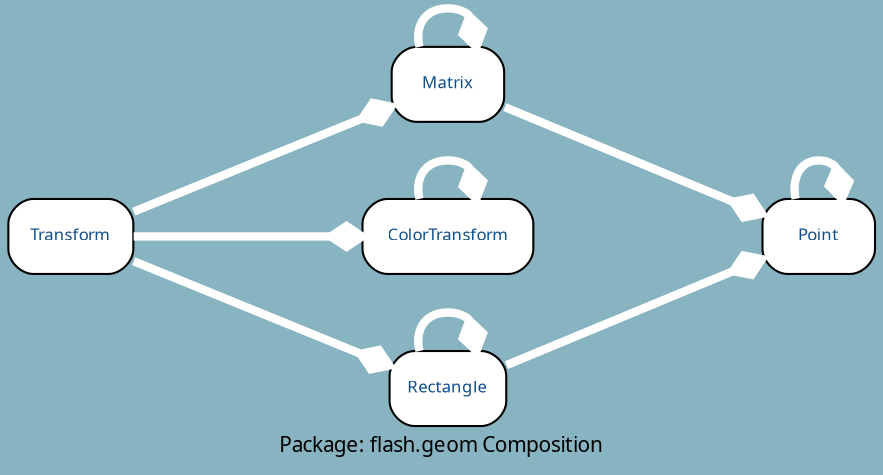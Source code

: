 digraph uml {
	graph [label="Package: flash.geom Composition", ratio=compress, rankdir=LR, size="24,12", fontname=Sans, fontsize=10, bgcolor="#88B3C1", fontcolor=black];
	node [label="\N", fontname=Sans, fontsize=8, shape=record, color=black, fontcolor=black];
	edge [fontname=Sans, fontsize=8, minlen=3, color=black, fontcolor=black];
	graph [lp="210,10",
		bb="0,0,420,219"];
	"flash.geom.Matrix" [label="{Matrix}", fontcolor="#104E8B", style="rounded,filled", fillcolor=white, URL="../types/flash/geom/Matrix.html", tooltip=Matrix, portPos=Matrix, pos="213,183", rects="186,165,240,201", width="0.75", height="0.50"];
	"flash.geom.Point" [label="{Point}", fontcolor="#104E8B", style="rounded,filled", fillcolor=white, URL="../types/flash/geom/Point.html", tooltip=Point, portPos=Point, pos="393,84", rects="366,66,420,102", width="0.75", height="0.50"];
	"flash.geom.Transform" [label="{Transform}", fontcolor="#104E8B", style="rounded,filled", fillcolor=white, URL="../types/flash/geom/Transform.html", tooltip=Transform, portPos=Transform, pos="30,111", rects="0,93,60,129", width="0.83", height="0.50"];
	"flash.geom.ColorTransform" [label="{ColorTransform}", fontcolor="#104E8B", style="rounded,filled", fillcolor=white, URL="../types/flash/geom/ColorTransform.html", tooltip=ColorTransform, portPos=ColorTransform, pos="213,111", rects="172,93,254,129", width="1.14", height="0.50"];
	"flash.geom.Rectangle" [label="{Rectangle}", fontcolor="#104E8B", style="rounded,filled", fillcolor=white, URL="../types/flash/geom/Rectangle.html", tooltip=Rectangle, portPos=Rectangle, pos="213,39", rects="185,21,242,57", width="0.78", height="0.50"];
	"flash.geom.Matrix" -> "flash.geom.Matrix" [color=white, style="setlinewidth(4)", arrowhead=diamond, arrowsize="1.25", pos="e,227,201 199,201 197,211 202,219 213,219 217,219 221,218 223,216"];
	"flash.geom.Matrix" -> "flash.geom.Point" [color=white, style="setlinewidth(4)", arrowhead=diamond, arrowsize="1.25", pos="e,366,99 240,168 270,151 318,125 353,106"];
	"flash.geom.Transform" -> "flash.geom.ColorTransform" [color=white, style="setlinewidth(4)", arrowhead=diamond, arrowsize="1.25", pos="e,172,111 60,111 86,111 125,111 157,111"];
	"flash.geom.Transform" -> "flash.geom.Matrix" [color=white, style="setlinewidth(4)", arrowhead=diamond, arrowsize="1.25", pos="e,186,172 60,123 90,134 138,153 172,167"];
	"flash.geom.Transform" -> "flash.geom.Rectangle" [color=white, style="setlinewidth(4)", arrowhead=diamond, arrowsize="1.25", pos="e,185,50 60,99 90,88 137,69 171,55"];
	"flash.geom.ColorTransform" -> "flash.geom.ColorTransform" [color=white, style="setlinewidth(4)", arrowhead=diamond, arrowsize="1.25", pos="e,227,129 199,129 197,139 202,147 213,147 217,147 221,146 223,144"];
	"flash.geom.Rectangle" -> "flash.geom.Point" [color=white, style="setlinewidth(4)", arrowhead=diamond, arrowsize="1.25", pos="e,366,77 242,46 271,54 318,65 351,73"];
	"flash.geom.Rectangle" -> "flash.geom.Rectangle" [color=white, style="setlinewidth(4)", arrowhead=diamond, arrowsize="1.25", pos="e,227,57 199,57 197,67 202,75 213,75 217,75 221,74 223,72"];
	"flash.geom.Point" -> "flash.geom.Point" [color=white, style="setlinewidth(4)", arrowhead=diamond, arrowsize="1.25", pos="e,405,102 381,102 380,112 383,120 393,120 397,120 399,119 401,117"];
}
